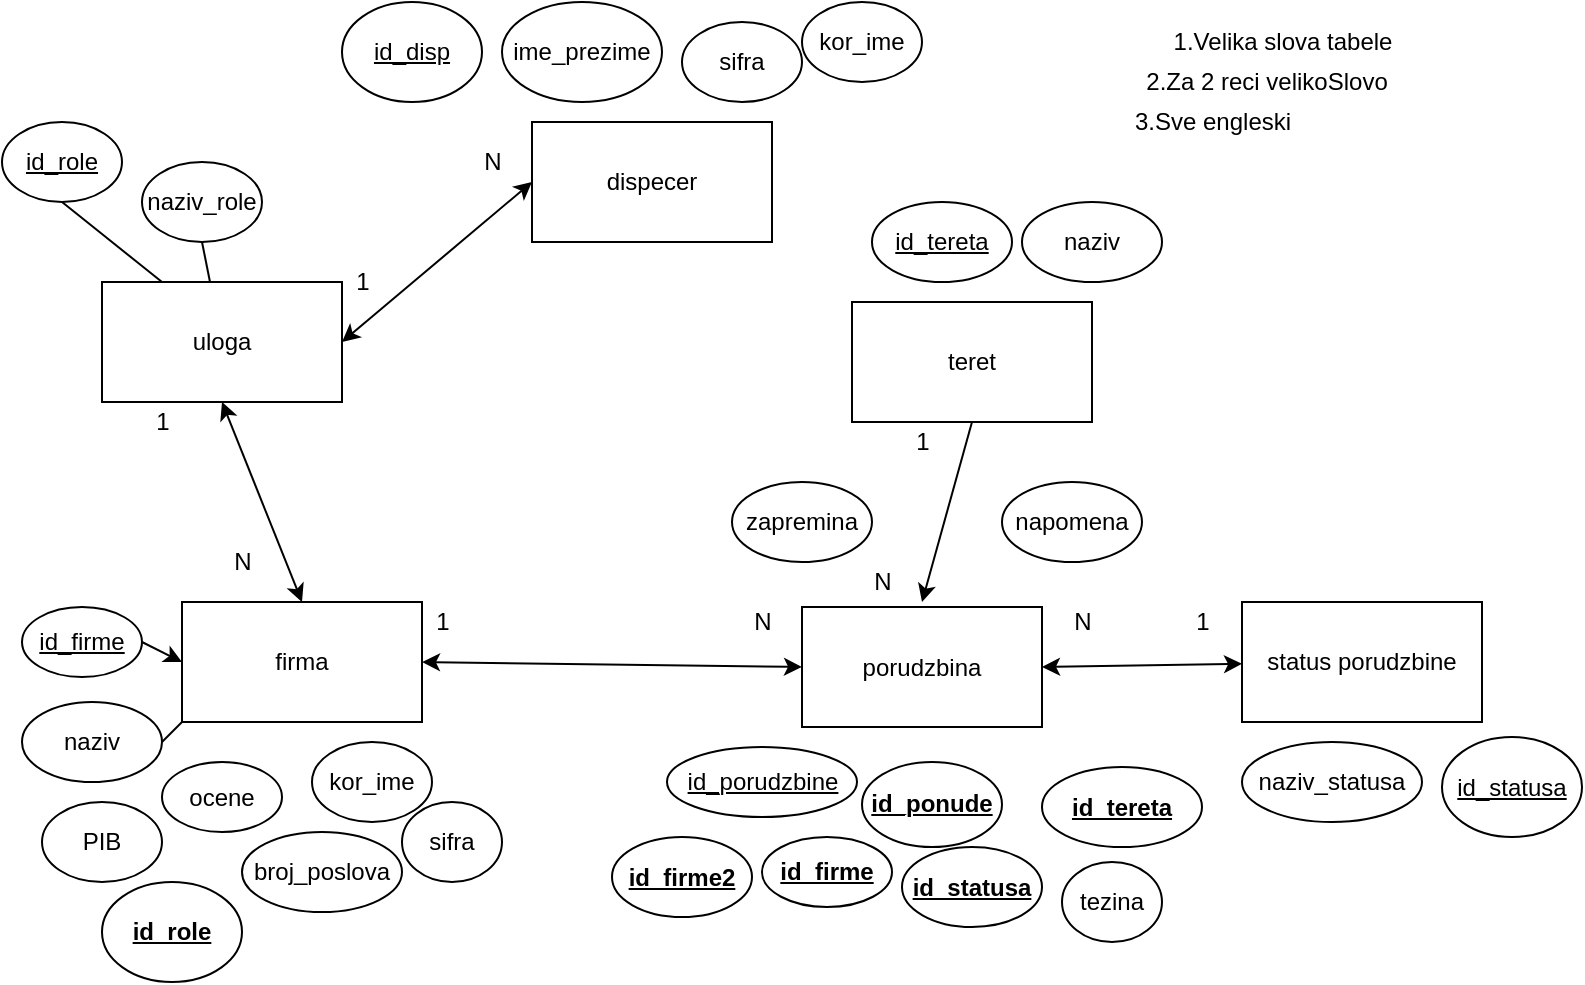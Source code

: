 <mxfile version="16.5.2" type="device"><diagram id="rMrOv4U3qiPSIbLkGuJe" name="Page-1"><mxGraphModel dx="1118" dy="513" grid="1" gridSize="10" guides="1" tooltips="1" connect="1" arrows="1" fold="1" page="1" pageScale="1" pageWidth="850" pageHeight="1100" math="0" shadow="0"><root><mxCell id="0"/><mxCell id="1" parent="0"/><mxCell id="B2fMVEGONTDiiA85oxxj-1" value="uloga" style="rounded=0;whiteSpace=wrap;html=1;" parent="1" vertex="1"><mxGeometry x="60" y="200" width="120" height="60" as="geometry"/></mxCell><mxCell id="B2fMVEGONTDiiA85oxxj-2" value="&lt;u&gt;id_role&lt;/u&gt;" style="ellipse;whiteSpace=wrap;html=1;" parent="1" vertex="1"><mxGeometry x="10" y="120" width="60" height="40" as="geometry"/></mxCell><mxCell id="B2fMVEGONTDiiA85oxxj-3" value="naziv_role" style="ellipse;whiteSpace=wrap;html=1;" parent="1" vertex="1"><mxGeometry x="80" y="140" width="60" height="40" as="geometry"/></mxCell><mxCell id="B2fMVEGONTDiiA85oxxj-4" value="" style="endArrow=none;html=1;rounded=0;entryX=0.5;entryY=1;entryDx=0;entryDy=0;exitX=0.25;exitY=0;exitDx=0;exitDy=0;" parent="1" source="B2fMVEGONTDiiA85oxxj-1" target="B2fMVEGONTDiiA85oxxj-2" edge="1"><mxGeometry width="50" height="50" relative="1" as="geometry"><mxPoint x="360" y="410" as="sourcePoint"/><mxPoint x="410" y="360" as="targetPoint"/></mxGeometry></mxCell><mxCell id="B2fMVEGONTDiiA85oxxj-5" value="" style="endArrow=none;html=1;rounded=0;entryX=0.5;entryY=1;entryDx=0;entryDy=0;" parent="1" source="B2fMVEGONTDiiA85oxxj-1" target="B2fMVEGONTDiiA85oxxj-3" edge="1"><mxGeometry width="50" height="50" relative="1" as="geometry"><mxPoint x="360" y="410" as="sourcePoint"/><mxPoint x="410" y="360" as="targetPoint"/></mxGeometry></mxCell><mxCell id="B2fMVEGONTDiiA85oxxj-6" value="firma" style="rounded=0;whiteSpace=wrap;html=1;" parent="1" vertex="1"><mxGeometry x="100" y="360" width="120" height="60" as="geometry"/></mxCell><mxCell id="B2fMVEGONTDiiA85oxxj-7" value="&lt;u&gt;id_firme&lt;/u&gt;" style="ellipse;whiteSpace=wrap;html=1;" parent="1" vertex="1"><mxGeometry x="20" y="362.5" width="60" height="35" as="geometry"/></mxCell><mxCell id="B2fMVEGONTDiiA85oxxj-8" value="naziv" style="ellipse;whiteSpace=wrap;html=1;" parent="1" vertex="1"><mxGeometry x="20" y="410" width="70" height="40" as="geometry"/></mxCell><mxCell id="B2fMVEGONTDiiA85oxxj-9" value="dispecer" style="rounded=0;whiteSpace=wrap;html=1;" parent="1" vertex="1"><mxGeometry x="275" y="120" width="120" height="60" as="geometry"/></mxCell><mxCell id="B2fMVEGONTDiiA85oxxj-10" value="status porudzbine" style="rounded=0;whiteSpace=wrap;html=1;" parent="1" vertex="1"><mxGeometry x="630" y="360" width="120" height="60" as="geometry"/></mxCell><mxCell id="B2fMVEGONTDiiA85oxxj-12" value="porudzbina" style="rounded=0;whiteSpace=wrap;html=1;" parent="1" vertex="1"><mxGeometry x="410" y="362.5" width="120" height="60" as="geometry"/></mxCell><mxCell id="B2fMVEGONTDiiA85oxxj-16" value="" style="endArrow=classic;startArrow=classic;html=1;rounded=0;exitX=1;exitY=0.5;exitDx=0;exitDy=0;entryX=0;entryY=0.5;entryDx=0;entryDy=0;" parent="1" source="B2fMVEGONTDiiA85oxxj-6" target="B2fMVEGONTDiiA85oxxj-12" edge="1"><mxGeometry width="50" height="50" relative="1" as="geometry"><mxPoint x="400" y="330" as="sourcePoint"/><mxPoint x="450" y="280" as="targetPoint"/></mxGeometry></mxCell><mxCell id="B2fMVEGONTDiiA85oxxj-17" value="" style="endArrow=classic;startArrow=classic;html=1;rounded=0;exitX=1;exitY=0.5;exitDx=0;exitDy=0;" parent="1" source="B2fMVEGONTDiiA85oxxj-12" target="B2fMVEGONTDiiA85oxxj-10" edge="1"><mxGeometry width="50" height="50" relative="1" as="geometry"><mxPoint x="400" y="330" as="sourcePoint"/><mxPoint x="450" y="280" as="targetPoint"/></mxGeometry></mxCell><mxCell id="B2fMVEGONTDiiA85oxxj-18" value="" style="endArrow=classic;startArrow=classic;html=1;rounded=0;entryX=0.5;entryY=1;entryDx=0;entryDy=0;exitX=0.5;exitY=0;exitDx=0;exitDy=0;" parent="1" source="B2fMVEGONTDiiA85oxxj-6" target="B2fMVEGONTDiiA85oxxj-1" edge="1"><mxGeometry width="50" height="50" relative="1" as="geometry"><mxPoint x="400" y="330" as="sourcePoint"/><mxPoint x="450" y="280" as="targetPoint"/></mxGeometry></mxCell><mxCell id="B2fMVEGONTDiiA85oxxj-19" value="" style="endArrow=classic;startArrow=classic;html=1;rounded=0;entryX=0;entryY=0.5;entryDx=0;entryDy=0;exitX=1;exitY=0.5;exitDx=0;exitDy=0;" parent="1" source="B2fMVEGONTDiiA85oxxj-1" target="B2fMVEGONTDiiA85oxxj-9" edge="1"><mxGeometry width="50" height="50" relative="1" as="geometry"><mxPoint x="230" y="260" as="sourcePoint"/><mxPoint x="280" y="210" as="targetPoint"/></mxGeometry></mxCell><mxCell id="B2fMVEGONTDiiA85oxxj-20" value="1" style="text;html=1;align=center;verticalAlign=middle;resizable=0;points=[];autosize=1;strokeColor=none;fillColor=none;" parent="1" vertex="1"><mxGeometry x="180" y="190" width="20" height="20" as="geometry"/></mxCell><mxCell id="B2fMVEGONTDiiA85oxxj-21" value="N" style="text;html=1;align=center;verticalAlign=middle;resizable=0;points=[];autosize=1;strokeColor=none;fillColor=none;" parent="1" vertex="1"><mxGeometry x="245" y="130" width="20" height="20" as="geometry"/></mxCell><mxCell id="B2fMVEGONTDiiA85oxxj-22" value="N" style="text;html=1;align=center;verticalAlign=middle;resizable=0;points=[];autosize=1;strokeColor=none;fillColor=none;" parent="1" vertex="1"><mxGeometry x="120" y="330" width="20" height="20" as="geometry"/></mxCell><mxCell id="B2fMVEGONTDiiA85oxxj-23" value="1" style="text;html=1;align=center;verticalAlign=middle;resizable=0;points=[];autosize=1;strokeColor=none;fillColor=none;" parent="1" vertex="1"><mxGeometry x="80" y="260" width="20" height="20" as="geometry"/></mxCell><mxCell id="B2fMVEGONTDiiA85oxxj-26" value="1" style="text;html=1;align=center;verticalAlign=middle;resizable=0;points=[];autosize=1;strokeColor=none;fillColor=none;" parent="1" vertex="1"><mxGeometry x="220" y="360" width="20" height="20" as="geometry"/></mxCell><mxCell id="B2fMVEGONTDiiA85oxxj-27" value="N" style="text;html=1;align=center;verticalAlign=middle;resizable=0;points=[];autosize=1;strokeColor=none;fillColor=none;" parent="1" vertex="1"><mxGeometry x="380" y="360" width="20" height="20" as="geometry"/></mxCell><mxCell id="B2fMVEGONTDiiA85oxxj-30" value="N" style="text;html=1;align=center;verticalAlign=middle;resizable=0;points=[];autosize=1;strokeColor=none;fillColor=none;" parent="1" vertex="1"><mxGeometry x="540" y="360" width="20" height="20" as="geometry"/></mxCell><mxCell id="B2fMVEGONTDiiA85oxxj-31" value="1" style="text;html=1;align=center;verticalAlign=middle;resizable=0;points=[];autosize=1;strokeColor=none;fillColor=none;" parent="1" vertex="1"><mxGeometry x="600" y="360" width="20" height="20" as="geometry"/></mxCell><mxCell id="B2fMVEGONTDiiA85oxxj-32" value="PIB" style="ellipse;whiteSpace=wrap;html=1;" parent="1" vertex="1"><mxGeometry x="30" y="460" width="60" height="40" as="geometry"/></mxCell><mxCell id="B2fMVEGONTDiiA85oxxj-33" value="&lt;b&gt;&lt;u&gt;id_role&lt;/u&gt;&lt;/b&gt;" style="ellipse;whiteSpace=wrap;html=1;" parent="1" vertex="1"><mxGeometry x="60" y="500" width="70" height="50" as="geometry"/></mxCell><mxCell id="B2fMVEGONTDiiA85oxxj-34" value="" style="endArrow=classic;html=1;rounded=0;entryX=0;entryY=0.5;entryDx=0;entryDy=0;exitX=1;exitY=0.5;exitDx=0;exitDy=0;" parent="1" source="B2fMVEGONTDiiA85oxxj-7" target="B2fMVEGONTDiiA85oxxj-6" edge="1"><mxGeometry width="50" height="50" relative="1" as="geometry"><mxPoint x="400" y="330" as="sourcePoint"/><mxPoint x="450" y="280" as="targetPoint"/></mxGeometry></mxCell><mxCell id="B2fMVEGONTDiiA85oxxj-36" value="" style="endArrow=none;html=1;rounded=0;entryX=1;entryY=0.5;entryDx=0;entryDy=0;exitX=0;exitY=1;exitDx=0;exitDy=0;" parent="1" source="B2fMVEGONTDiiA85oxxj-6" target="B2fMVEGONTDiiA85oxxj-8" edge="1"><mxGeometry width="50" height="50" relative="1" as="geometry"><mxPoint x="400" y="330" as="sourcePoint"/><mxPoint x="450" y="280" as="targetPoint"/></mxGeometry></mxCell><mxCell id="B2fMVEGONTDiiA85oxxj-37" value="ocene" style="ellipse;whiteSpace=wrap;html=1;" parent="1" vertex="1"><mxGeometry x="90" y="440" width="60" height="35" as="geometry"/></mxCell><mxCell id="B2fMVEGONTDiiA85oxxj-38" value="broj_poslova" style="ellipse;whiteSpace=wrap;html=1;" parent="1" vertex="1"><mxGeometry x="130" y="475" width="80" height="40" as="geometry"/></mxCell><mxCell id="B2fMVEGONTDiiA85oxxj-39" value="kor_ime" style="ellipse;whiteSpace=wrap;html=1;" parent="1" vertex="1"><mxGeometry x="165" y="430" width="60" height="40" as="geometry"/></mxCell><mxCell id="B2fMVEGONTDiiA85oxxj-40" value="sifra" style="ellipse;whiteSpace=wrap;html=1;" parent="1" vertex="1"><mxGeometry x="210" y="460" width="50" height="40" as="geometry"/></mxCell><mxCell id="B2fMVEGONTDiiA85oxxj-41" value="&lt;u&gt;id_disp&lt;/u&gt;" style="ellipse;whiteSpace=wrap;html=1;" parent="1" vertex="1"><mxGeometry x="180" y="60" width="70" height="50" as="geometry"/></mxCell><mxCell id="B2fMVEGONTDiiA85oxxj-42" value="ime_prezime" style="ellipse;whiteSpace=wrap;html=1;" parent="1" vertex="1"><mxGeometry x="260" y="60" width="80" height="50" as="geometry"/></mxCell><mxCell id="B2fMVEGONTDiiA85oxxj-43" value="kor_ime" style="ellipse;whiteSpace=wrap;html=1;" parent="1" vertex="1"><mxGeometry x="410" y="60" width="60" height="40" as="geometry"/></mxCell><mxCell id="B2fMVEGONTDiiA85oxxj-44" value="sifra" style="ellipse;whiteSpace=wrap;html=1;" parent="1" vertex="1"><mxGeometry x="350" y="70" width="60" height="40" as="geometry"/></mxCell><mxCell id="B2fMVEGONTDiiA85oxxj-45" value="&lt;u&gt;id_porudzbine&lt;/u&gt;" style="ellipse;whiteSpace=wrap;html=1;" parent="1" vertex="1"><mxGeometry x="342.5" y="432.5" width="95" height="35" as="geometry"/></mxCell><mxCell id="B2fMVEGONTDiiA85oxxj-46" value="&lt;b&gt;&lt;u&gt;id_firme&lt;/u&gt;&lt;/b&gt;" style="ellipse;whiteSpace=wrap;html=1;" parent="1" vertex="1"><mxGeometry x="390" y="477.5" width="65" height="35" as="geometry"/></mxCell><mxCell id="B2fMVEGONTDiiA85oxxj-47" value="&lt;b&gt;&lt;u&gt;id_ponude&lt;/u&gt;&lt;/b&gt;" style="ellipse;whiteSpace=wrap;html=1;" parent="1" vertex="1"><mxGeometry x="440" y="440" width="70" height="42.5" as="geometry"/></mxCell><mxCell id="B2fMVEGONTDiiA85oxxj-48" value="&lt;b&gt;&lt;u&gt;id_statusa&lt;/u&gt;&lt;/b&gt;" style="ellipse;whiteSpace=wrap;html=1;" parent="1" vertex="1"><mxGeometry x="460" y="482.5" width="70" height="40" as="geometry"/></mxCell><mxCell id="B2fMVEGONTDiiA85oxxj-49" value="&lt;u&gt;id_statusa&lt;/u&gt;" style="ellipse;whiteSpace=wrap;html=1;" parent="1" vertex="1"><mxGeometry x="730" y="427.5" width="70" height="50" as="geometry"/></mxCell><mxCell id="B2fMVEGONTDiiA85oxxj-50" value="naziv_statusa" style="ellipse;whiteSpace=wrap;html=1;" parent="1" vertex="1"><mxGeometry x="630" y="430" width="90" height="40" as="geometry"/></mxCell><mxCell id="B2fMVEGONTDiiA85oxxj-52" value="&lt;b&gt;&lt;u&gt;id_firme2&lt;/u&gt;&lt;/b&gt;" style="ellipse;whiteSpace=wrap;html=1;" parent="1" vertex="1"><mxGeometry x="315" y="477.5" width="70" height="40" as="geometry"/></mxCell><mxCell id="B2fMVEGONTDiiA85oxxj-53" value="tezina" style="ellipse;whiteSpace=wrap;html=1;" parent="1" vertex="1"><mxGeometry x="540" y="490" width="50" height="40" as="geometry"/></mxCell><mxCell id="B2fMVEGONTDiiA85oxxj-54" value="zapremina" style="ellipse;whiteSpace=wrap;html=1;" parent="1" vertex="1"><mxGeometry x="375" y="300" width="70" height="40" as="geometry"/></mxCell><mxCell id="B2fMVEGONTDiiA85oxxj-55" value="napomena" style="ellipse;whiteSpace=wrap;html=1;" parent="1" vertex="1"><mxGeometry x="510" y="300" width="70" height="40" as="geometry"/></mxCell><mxCell id="B2fMVEGONTDiiA85oxxj-57" value="teret" style="rounded=0;whiteSpace=wrap;html=1;" parent="1" vertex="1"><mxGeometry x="435" y="210" width="120" height="60" as="geometry"/></mxCell><mxCell id="B2fMVEGONTDiiA85oxxj-58" value="" style="endArrow=classic;html=1;rounded=0;exitX=0.5;exitY=1;exitDx=0;exitDy=0;" parent="1" source="B2fMVEGONTDiiA85oxxj-57" edge="1"><mxGeometry width="50" height="50" relative="1" as="geometry"><mxPoint x="400" y="330" as="sourcePoint"/><mxPoint x="470" y="360" as="targetPoint"/></mxGeometry></mxCell><mxCell id="B2fMVEGONTDiiA85oxxj-59" value="&lt;u&gt;id_tereta&lt;/u&gt;" style="ellipse;whiteSpace=wrap;html=1;" parent="1" vertex="1"><mxGeometry x="445" y="160" width="70" height="40" as="geometry"/></mxCell><mxCell id="B2fMVEGONTDiiA85oxxj-60" value="naziv" style="ellipse;whiteSpace=wrap;html=1;" parent="1" vertex="1"><mxGeometry x="520" y="160" width="70" height="40" as="geometry"/></mxCell><mxCell id="B2fMVEGONTDiiA85oxxj-61" value="&lt;b&gt;&lt;u&gt;id_tereta&lt;/u&gt;&lt;/b&gt;" style="ellipse;whiteSpace=wrap;html=1;" parent="1" vertex="1"><mxGeometry x="530" y="442.5" width="80" height="40" as="geometry"/></mxCell><mxCell id="WdCv_MuU1uojsBFCTtjq-1" value="N" style="text;html=1;align=center;verticalAlign=middle;resizable=0;points=[];autosize=1;strokeColor=none;fillColor=none;" vertex="1" parent="1"><mxGeometry x="440" y="340" width="20" height="20" as="geometry"/></mxCell><mxCell id="WdCv_MuU1uojsBFCTtjq-2" value="1" style="text;html=1;align=center;verticalAlign=middle;resizable=0;points=[];autosize=1;strokeColor=none;fillColor=none;" vertex="1" parent="1"><mxGeometry x="460" y="270" width="20" height="20" as="geometry"/></mxCell><mxCell id="WdCv_MuU1uojsBFCTtjq-3" value="1.Velika slova tabele" style="text;html=1;align=center;verticalAlign=middle;resizable=0;points=[];autosize=1;strokeColor=none;fillColor=none;" vertex="1" parent="1"><mxGeometry x="590" y="70" width="120" height="20" as="geometry"/></mxCell><mxCell id="WdCv_MuU1uojsBFCTtjq-4" value="2.Za 2 reci velikoSlovo" style="text;html=1;align=center;verticalAlign=middle;resizable=0;points=[];autosize=1;strokeColor=none;fillColor=none;" vertex="1" parent="1"><mxGeometry x="572" y="90" width="140" height="20" as="geometry"/></mxCell><mxCell id="WdCv_MuU1uojsBFCTtjq-5" value="3.Sve engleski" style="text;html=1;align=center;verticalAlign=middle;resizable=0;points=[];autosize=1;strokeColor=none;fillColor=none;" vertex="1" parent="1"><mxGeometry x="570" y="110" width="90" height="20" as="geometry"/></mxCell></root></mxGraphModel></diagram></mxfile>